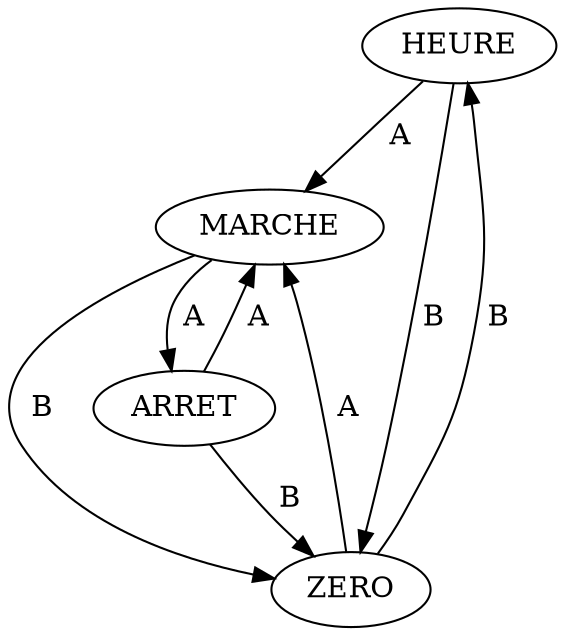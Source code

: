# Version complète.

digraph "Montre Casio Edifice" {
    HEURE  -> MARCHE [label=" A  "];
    HEURE  -> ZERO   [label=" B  "];
    MARCHE -> ARRET  [label=" A  "];
    MARCHE -> ZERO   [label=" B  "];
    ARRET  -> MARCHE [label=" A  "];
    ARRET  -> ZERO   [label=" B  "];
    ZERO   -> MARCHE [label=" A  "];
    ZERO   -> HEURE  [label=" B  "];
}
